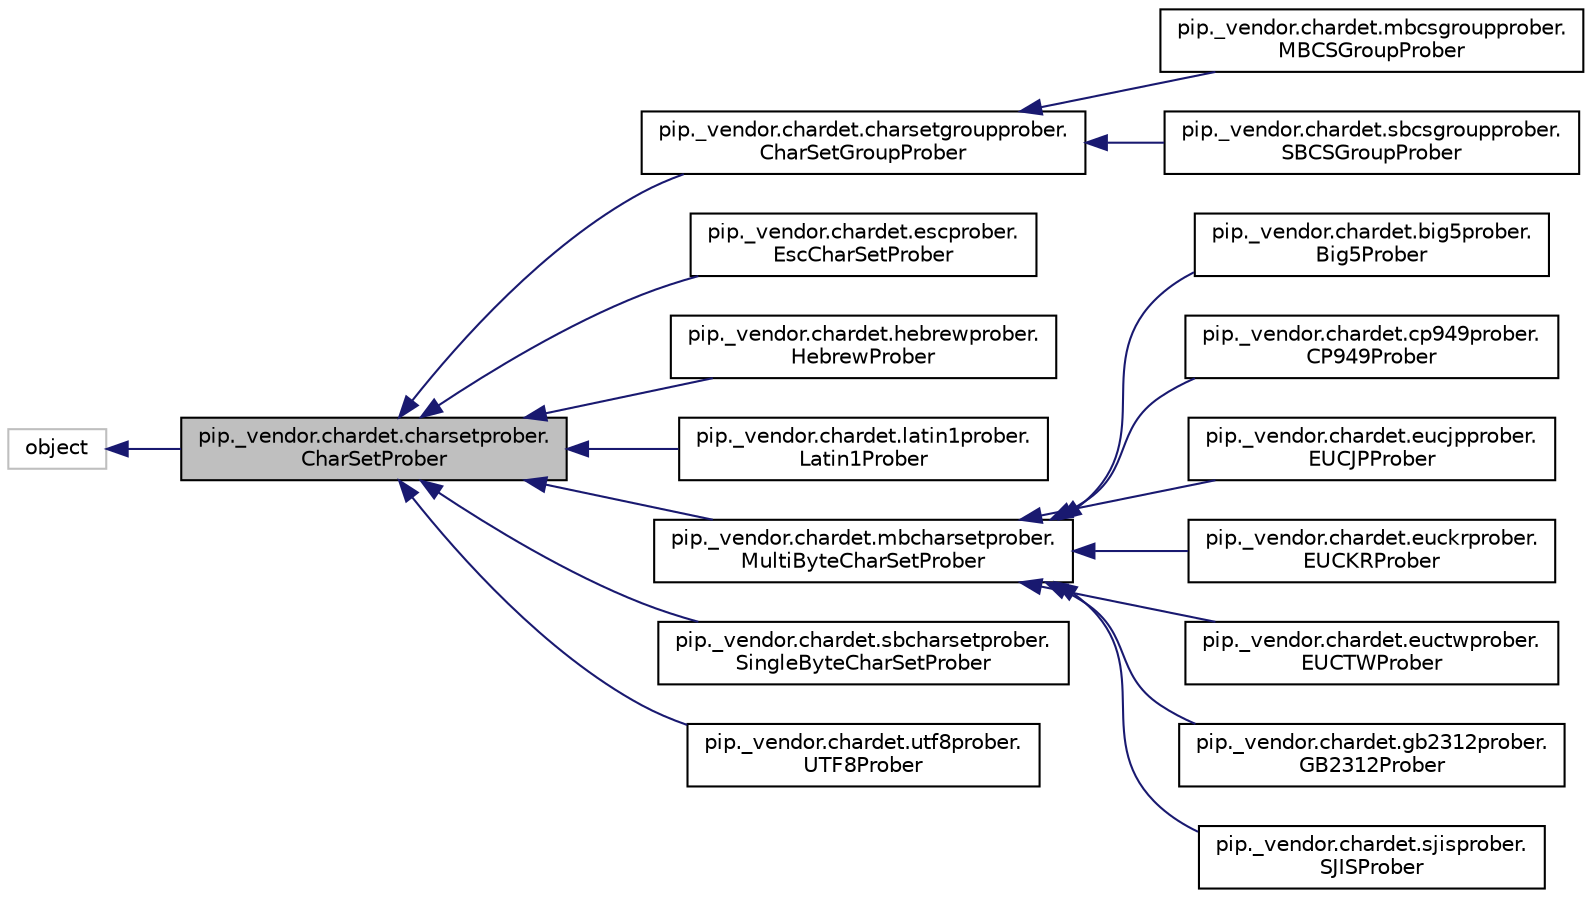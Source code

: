 digraph "pip._vendor.chardet.charsetprober.CharSetProber"
{
 // LATEX_PDF_SIZE
  edge [fontname="Helvetica",fontsize="10",labelfontname="Helvetica",labelfontsize="10"];
  node [fontname="Helvetica",fontsize="10",shape=record];
  rankdir="LR";
  Node1 [label="pip._vendor.chardet.charsetprober.\lCharSetProber",height=0.2,width=0.4,color="black", fillcolor="grey75", style="filled", fontcolor="black",tooltip=" "];
  Node2 -> Node1 [dir="back",color="midnightblue",fontsize="10",style="solid"];
  Node2 [label="object",height=0.2,width=0.4,color="grey75", fillcolor="white", style="filled",tooltip=" "];
  Node1 -> Node3 [dir="back",color="midnightblue",fontsize="10",style="solid"];
  Node3 [label="pip._vendor.chardet.charsetgroupprober.\lCharSetGroupProber",height=0.2,width=0.4,color="black", fillcolor="white", style="filled",URL="$classpip_1_1__vendor_1_1chardet_1_1charsetgroupprober_1_1_char_set_group_prober.html",tooltip=" "];
  Node3 -> Node4 [dir="back",color="midnightblue",fontsize="10",style="solid"];
  Node4 [label="pip._vendor.chardet.mbcsgroupprober.\lMBCSGroupProber",height=0.2,width=0.4,color="black", fillcolor="white", style="filled",URL="$classpip_1_1__vendor_1_1chardet_1_1mbcsgroupprober_1_1_m_b_c_s_group_prober.html",tooltip=" "];
  Node3 -> Node5 [dir="back",color="midnightblue",fontsize="10",style="solid"];
  Node5 [label="pip._vendor.chardet.sbcsgroupprober.\lSBCSGroupProber",height=0.2,width=0.4,color="black", fillcolor="white", style="filled",URL="$classpip_1_1__vendor_1_1chardet_1_1sbcsgroupprober_1_1_s_b_c_s_group_prober.html",tooltip=" "];
  Node1 -> Node6 [dir="back",color="midnightblue",fontsize="10",style="solid"];
  Node6 [label="pip._vendor.chardet.escprober.\lEscCharSetProber",height=0.2,width=0.4,color="black", fillcolor="white", style="filled",URL="$classpip_1_1__vendor_1_1chardet_1_1escprober_1_1_esc_char_set_prober.html",tooltip=" "];
  Node1 -> Node7 [dir="back",color="midnightblue",fontsize="10",style="solid"];
  Node7 [label="pip._vendor.chardet.hebrewprober.\lHebrewProber",height=0.2,width=0.4,color="black", fillcolor="white", style="filled",URL="$classpip_1_1__vendor_1_1chardet_1_1hebrewprober_1_1_hebrew_prober.html",tooltip="General ideas of the Hebrew charset recognition ###."];
  Node1 -> Node8 [dir="back",color="midnightblue",fontsize="10",style="solid"];
  Node8 [label="pip._vendor.chardet.latin1prober.\lLatin1Prober",height=0.2,width=0.4,color="black", fillcolor="white", style="filled",URL="$classpip_1_1__vendor_1_1chardet_1_1latin1prober_1_1_latin1_prober.html",tooltip=" "];
  Node1 -> Node9 [dir="back",color="midnightblue",fontsize="10",style="solid"];
  Node9 [label="pip._vendor.chardet.mbcharsetprober.\lMultiByteCharSetProber",height=0.2,width=0.4,color="black", fillcolor="white", style="filled",URL="$classpip_1_1__vendor_1_1chardet_1_1mbcharsetprober_1_1_multi_byte_char_set_prober.html",tooltip=" "];
  Node9 -> Node10 [dir="back",color="midnightblue",fontsize="10",style="solid"];
  Node10 [label="pip._vendor.chardet.big5prober.\lBig5Prober",height=0.2,width=0.4,color="black", fillcolor="white", style="filled",URL="$classpip_1_1__vendor_1_1chardet_1_1big5prober_1_1_big5_prober.html",tooltip=" "];
  Node9 -> Node11 [dir="back",color="midnightblue",fontsize="10",style="solid"];
  Node11 [label="pip._vendor.chardet.cp949prober.\lCP949Prober",height=0.2,width=0.4,color="black", fillcolor="white", style="filled",URL="$classpip_1_1__vendor_1_1chardet_1_1cp949prober_1_1_c_p949_prober.html",tooltip=" "];
  Node9 -> Node12 [dir="back",color="midnightblue",fontsize="10",style="solid"];
  Node12 [label="pip._vendor.chardet.eucjpprober.\lEUCJPProber",height=0.2,width=0.4,color="black", fillcolor="white", style="filled",URL="$classpip_1_1__vendor_1_1chardet_1_1eucjpprober_1_1_e_u_c_j_p_prober.html",tooltip=" "];
  Node9 -> Node13 [dir="back",color="midnightblue",fontsize="10",style="solid"];
  Node13 [label="pip._vendor.chardet.euckrprober.\lEUCKRProber",height=0.2,width=0.4,color="black", fillcolor="white", style="filled",URL="$classpip_1_1__vendor_1_1chardet_1_1euckrprober_1_1_e_u_c_k_r_prober.html",tooltip=" "];
  Node9 -> Node14 [dir="back",color="midnightblue",fontsize="10",style="solid"];
  Node14 [label="pip._vendor.chardet.euctwprober.\lEUCTWProber",height=0.2,width=0.4,color="black", fillcolor="white", style="filled",URL="$classpip_1_1__vendor_1_1chardet_1_1euctwprober_1_1_e_u_c_t_w_prober.html",tooltip=" "];
  Node9 -> Node15 [dir="back",color="midnightblue",fontsize="10",style="solid"];
  Node15 [label="pip._vendor.chardet.gb2312prober.\lGB2312Prober",height=0.2,width=0.4,color="black", fillcolor="white", style="filled",URL="$classpip_1_1__vendor_1_1chardet_1_1gb2312prober_1_1_g_b2312_prober.html",tooltip=" "];
  Node9 -> Node16 [dir="back",color="midnightblue",fontsize="10",style="solid"];
  Node16 [label="pip._vendor.chardet.sjisprober.\lSJISProber",height=0.2,width=0.4,color="black", fillcolor="white", style="filled",URL="$classpip_1_1__vendor_1_1chardet_1_1sjisprober_1_1_s_j_i_s_prober.html",tooltip=" "];
  Node1 -> Node17 [dir="back",color="midnightblue",fontsize="10",style="solid"];
  Node17 [label="pip._vendor.chardet.sbcharsetprober.\lSingleByteCharSetProber",height=0.2,width=0.4,color="black", fillcolor="white", style="filled",URL="$classpip_1_1__vendor_1_1chardet_1_1sbcharsetprober_1_1_single_byte_char_set_prober.html",tooltip=" "];
  Node1 -> Node18 [dir="back",color="midnightblue",fontsize="10",style="solid"];
  Node18 [label="pip._vendor.chardet.utf8prober.\lUTF8Prober",height=0.2,width=0.4,color="black", fillcolor="white", style="filled",URL="$classpip_1_1__vendor_1_1chardet_1_1utf8prober_1_1_u_t_f8_prober.html",tooltip=" "];
}
